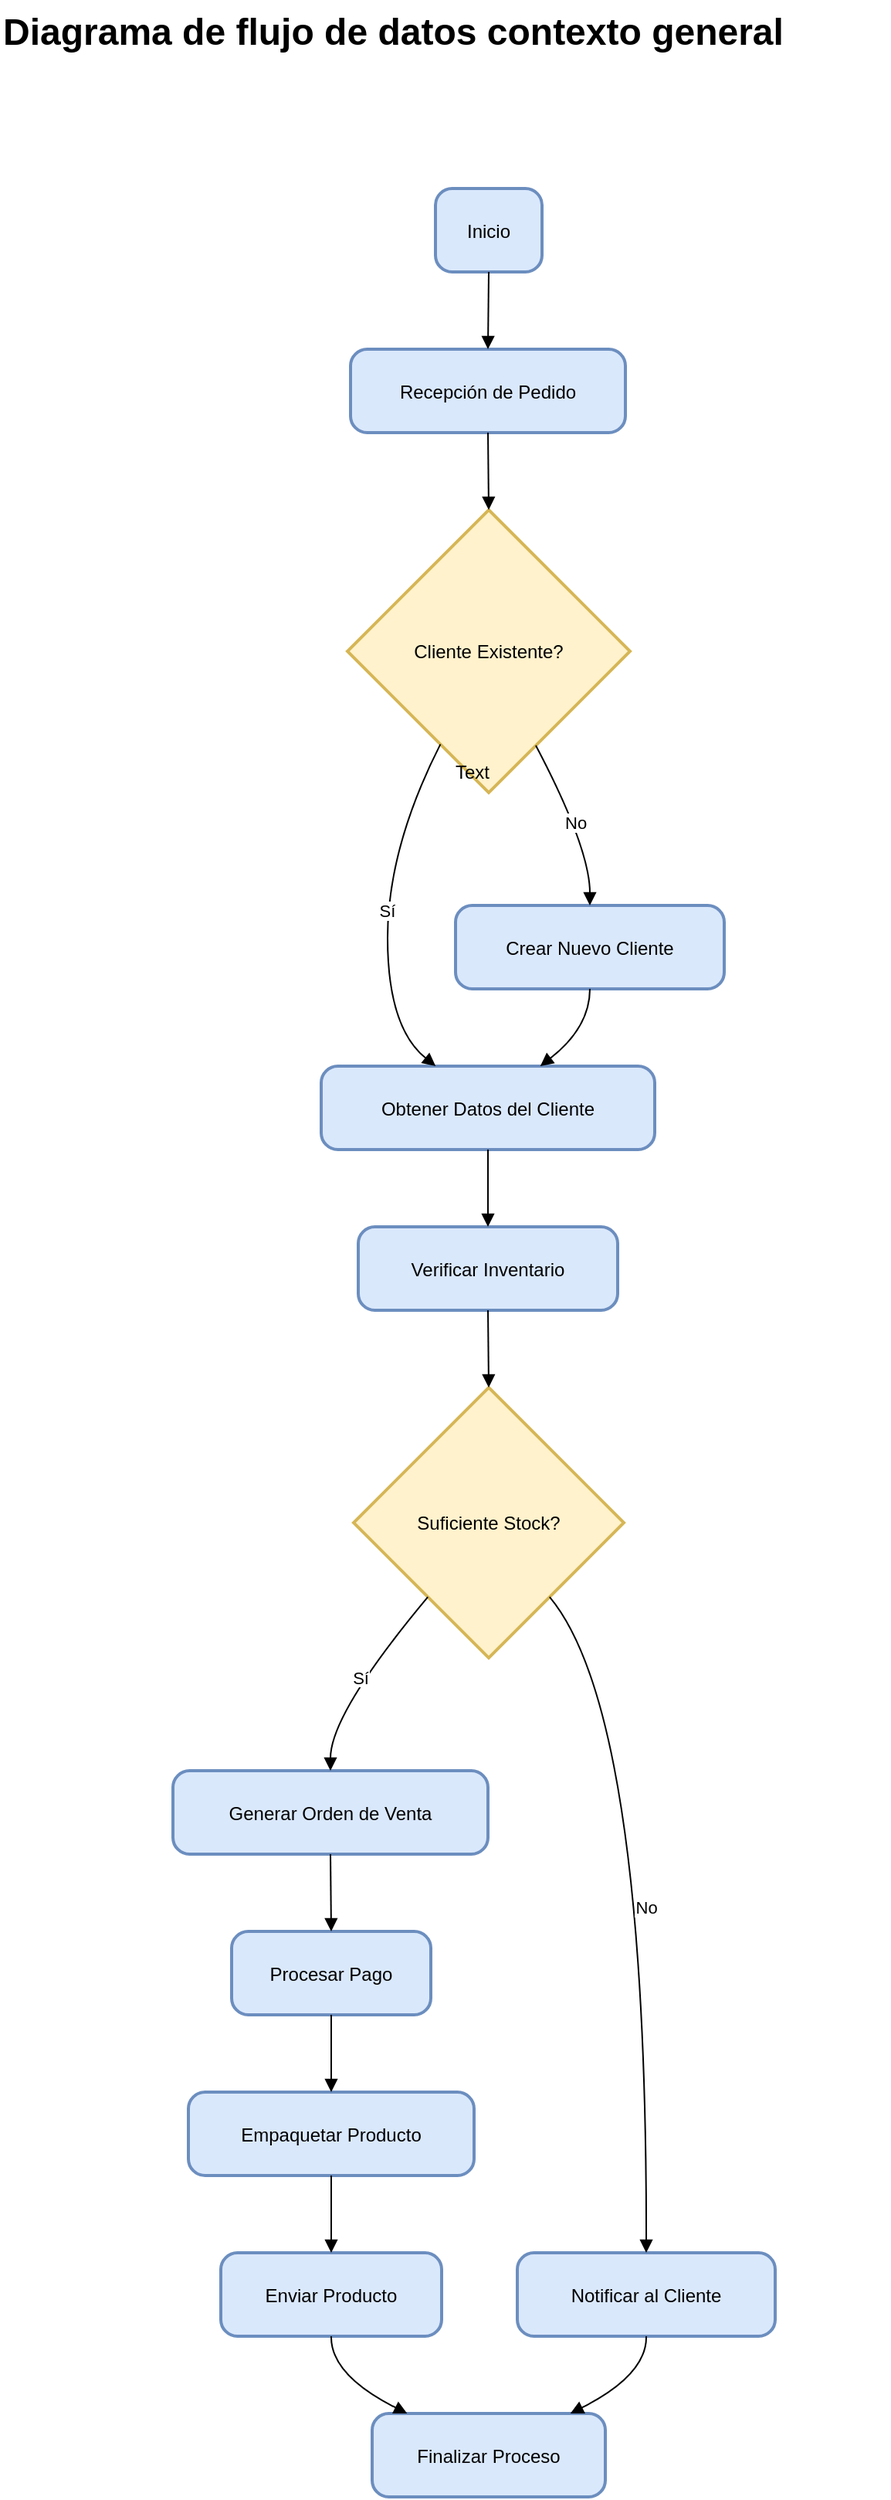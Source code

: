 <mxfile version="26.1.3">
  <diagram name="Página-1" id="5-blgEvvS2BKnFEWzmYk">
    <mxGraphModel dx="1573" dy="1091" grid="0" gridSize="10" guides="1" tooltips="1" connect="1" arrows="1" fold="1" page="0" pageScale="1" pageWidth="827" pageHeight="1169" math="0" shadow="0">
      <root>
        <mxCell id="0" />
        <mxCell id="1" parent="0" />
        <mxCell id="2" value="Inicio" style="rounded=1;arcSize=20;strokeWidth=2;fillColor=#dae8fc;strokeColor=#6c8ebf;" parent="1" vertex="1">
          <mxGeometry x="178" y="8" width="69" height="54" as="geometry" />
        </mxCell>
        <mxCell id="3" value="Recepción de Pedido" style="rounded=1;arcSize=20;strokeWidth=2;fillColor=#dae8fc;strokeColor=#6c8ebf;" parent="1" vertex="1">
          <mxGeometry x="123" y="112" width="178" height="54" as="geometry" />
        </mxCell>
        <mxCell id="4" value="Cliente Existente?" style="rhombus;strokeWidth=2;whiteSpace=wrap;fillColor=#fff2cc;strokeColor=#d6b656;" parent="1" vertex="1">
          <mxGeometry x="121" y="216" width="183" height="183" as="geometry" />
        </mxCell>
        <mxCell id="5" value="Crear Nuevo Cliente" style="rounded=1;arcSize=20;strokeWidth=2;fillColor=#dae8fc;strokeColor=#6c8ebf;" parent="1" vertex="1">
          <mxGeometry x="191" y="472" width="174" height="54" as="geometry" />
        </mxCell>
        <mxCell id="6" value="Obtener Datos del Cliente" style="rounded=1;arcSize=20;strokeWidth=2;fillColor=#dae8fc;strokeColor=#6c8ebf;" parent="1" vertex="1">
          <mxGeometry x="104" y="576" width="216" height="54" as="geometry" />
        </mxCell>
        <mxCell id="7" value="Verificar Inventario" style="rounded=1;arcSize=20;strokeWidth=2;fillColor=#dae8fc;strokeColor=#6c8ebf;" parent="1" vertex="1">
          <mxGeometry x="128" y="680" width="168" height="54" as="geometry" />
        </mxCell>
        <mxCell id="8" value="Suficiente Stock?" style="rhombus;strokeWidth=2;whiteSpace=wrap;fillColor=#fff2cc;strokeColor=#d6b656;" parent="1" vertex="1">
          <mxGeometry x="125" y="784" width="175" height="175" as="geometry" />
        </mxCell>
        <mxCell id="9" value="Generar Orden de Venta" style="rounded=1;arcSize=20;strokeWidth=2;fillColor=#dae8fc;strokeColor=#6c8ebf;" parent="1" vertex="1">
          <mxGeometry x="8" y="1032" width="204" height="54" as="geometry" />
        </mxCell>
        <mxCell id="10" value="Notificar al Cliente" style="rounded=1;arcSize=20;strokeWidth=2;fillColor=#dae8fc;strokeColor=#6c8ebf;" parent="1" vertex="1">
          <mxGeometry x="231" y="1344" width="167" height="54" as="geometry" />
        </mxCell>
        <mxCell id="11" value="Procesar Pago" style="rounded=1;arcSize=20;strokeWidth=2;fillColor=#dae8fc;strokeColor=#6c8ebf;" parent="1" vertex="1">
          <mxGeometry x="46" y="1136" width="129" height="54" as="geometry" />
        </mxCell>
        <mxCell id="12" value="Empaquetar Producto" style="rounded=1;arcSize=20;strokeWidth=2;fillColor=#dae8fc;strokeColor=#6c8ebf;" parent="1" vertex="1">
          <mxGeometry x="18" y="1240" width="185" height="54" as="geometry" />
        </mxCell>
        <mxCell id="13" value="Enviar Producto" style="rounded=1;arcSize=20;strokeWidth=2;fillColor=#dae8fc;strokeColor=#6c8ebf;" parent="1" vertex="1">
          <mxGeometry x="39" y="1344" width="143" height="54" as="geometry" />
        </mxCell>
        <mxCell id="14" value="Finalizar Proceso" style="rounded=1;arcSize=20;strokeWidth=2;fillColor=#dae8fc;strokeColor=#6c8ebf;" parent="1" vertex="1">
          <mxGeometry x="137" y="1448" width="151" height="54" as="geometry" />
        </mxCell>
        <mxCell id="15" value="" style="curved=1;startArrow=none;endArrow=block;exitX=0.5;exitY=1;entryX=0.5;entryY=0;" parent="1" source="2" target="3" edge="1">
          <mxGeometry relative="1" as="geometry">
            <Array as="points" />
          </mxGeometry>
        </mxCell>
        <mxCell id="16" value="" style="curved=1;startArrow=none;endArrow=block;exitX=0.5;exitY=1;entryX=0.5;entryY=0;" parent="1" source="3" target="4" edge="1">
          <mxGeometry relative="1" as="geometry">
            <Array as="points" />
          </mxGeometry>
        </mxCell>
        <mxCell id="17" value="No" style="curved=1;startArrow=none;endArrow=block;exitX=0.75;exitY=1;entryX=0.5;entryY=-0.01;" parent="1" source="4" target="5" edge="1">
          <mxGeometry relative="1" as="geometry">
            <Array as="points">
              <mxPoint x="278" y="435" />
            </Array>
          </mxGeometry>
        </mxCell>
        <mxCell id="18" value="Sí" style="curved=1;startArrow=none;endArrow=block;exitX=0.24;exitY=1;entryX=0.34;entryY=-0.01;" parent="1" source="4" target="6" edge="1">
          <mxGeometry relative="1" as="geometry">
            <Array as="points">
              <mxPoint x="147" y="435" />
              <mxPoint x="147" y="551" />
            </Array>
          </mxGeometry>
        </mxCell>
        <mxCell id="19" value="" style="curved=1;startArrow=none;endArrow=block;exitX=0.5;exitY=0.99;entryX=0.5;entryY=-0.01;" parent="1" source="6" target="7" edge="1">
          <mxGeometry relative="1" as="geometry">
            <Array as="points" />
          </mxGeometry>
        </mxCell>
        <mxCell id="20" value="" style="curved=1;startArrow=none;endArrow=block;exitX=0.5;exitY=0.99;entryX=0.5;entryY=0;" parent="1" source="7" target="8" edge="1">
          <mxGeometry relative="1" as="geometry">
            <Array as="points" />
          </mxGeometry>
        </mxCell>
        <mxCell id="21" value="Sí" style="curved=1;startArrow=none;endArrow=block;exitX=0.09;exitY=1;entryX=0.5;entryY=0;" parent="1" source="8" target="9" edge="1">
          <mxGeometry relative="1" as="geometry">
            <Array as="points">
              <mxPoint x="110" y="995" />
            </Array>
          </mxGeometry>
        </mxCell>
        <mxCell id="22" value="No" style="curved=1;startArrow=none;endArrow=block;exitX=0.91;exitY=1;entryX=0.5;entryY=0;" parent="1" source="8" target="10" edge="1">
          <mxGeometry relative="1" as="geometry">
            <Array as="points">
              <mxPoint x="315" y="995" />
            </Array>
          </mxGeometry>
        </mxCell>
        <mxCell id="23" value="" style="curved=1;startArrow=none;endArrow=block;exitX=0.5;exitY=1;entryX=0.5;entryY=0;" parent="1" source="9" target="11" edge="1">
          <mxGeometry relative="1" as="geometry">
            <Array as="points" />
          </mxGeometry>
        </mxCell>
        <mxCell id="24" value="" style="curved=1;startArrow=none;endArrow=block;exitX=0.5;exitY=1;entryX=0.5;entryY=0;" parent="1" source="11" target="12" edge="1">
          <mxGeometry relative="1" as="geometry">
            <Array as="points" />
          </mxGeometry>
        </mxCell>
        <mxCell id="25" value="" style="curved=1;startArrow=none;endArrow=block;exitX=0.5;exitY=1;entryX=0.5;entryY=0;" parent="1" source="12" target="13" edge="1">
          <mxGeometry relative="1" as="geometry">
            <Array as="points" />
          </mxGeometry>
        </mxCell>
        <mxCell id="26" value="" style="curved=1;startArrow=none;endArrow=block;exitX=0.5;exitY=1;entryX=0.15;entryY=0;" parent="1" source="13" target="14" edge="1">
          <mxGeometry relative="1" as="geometry">
            <Array as="points">
              <mxPoint x="110" y="1423" />
            </Array>
          </mxGeometry>
        </mxCell>
        <mxCell id="27" value="" style="curved=1;startArrow=none;endArrow=block;exitX=0.5;exitY=1;entryX=0.85;entryY=0;" parent="1" source="10" target="14" edge="1">
          <mxGeometry relative="1" as="geometry">
            <Array as="points">
              <mxPoint x="315" y="1423" />
            </Array>
          </mxGeometry>
        </mxCell>
        <mxCell id="28" value="" style="curved=1;startArrow=none;endArrow=block;exitX=0.5;exitY=0.99;entryX=0.66;entryY=-0.01;" parent="1" source="5" target="6" edge="1">
          <mxGeometry relative="1" as="geometry">
            <Array as="points">
              <mxPoint x="278" y="551" />
            </Array>
          </mxGeometry>
        </mxCell>
        <mxCell id="FErl0QxaOlPs-G_EkBT2-28" value="Text" style="text;html=1;align=center;verticalAlign=middle;whiteSpace=wrap;rounded=0;" vertex="1" parent="1">
          <mxGeometry x="172" y="371" width="60" height="30" as="geometry" />
        </mxCell>
        <mxCell id="FErl0QxaOlPs-G_EkBT2-29" value="&lt;h1 style=&quot;margin-top: 0px;&quot;&gt;Diagrama de flujo de datos contexto general&lt;/h1&gt;" style="text;html=1;whiteSpace=wrap;overflow=hidden;rounded=0;" vertex="1" parent="1">
          <mxGeometry x="-104" y="-114" width="576" height="96" as="geometry" />
        </mxCell>
      </root>
    </mxGraphModel>
  </diagram>
</mxfile>

